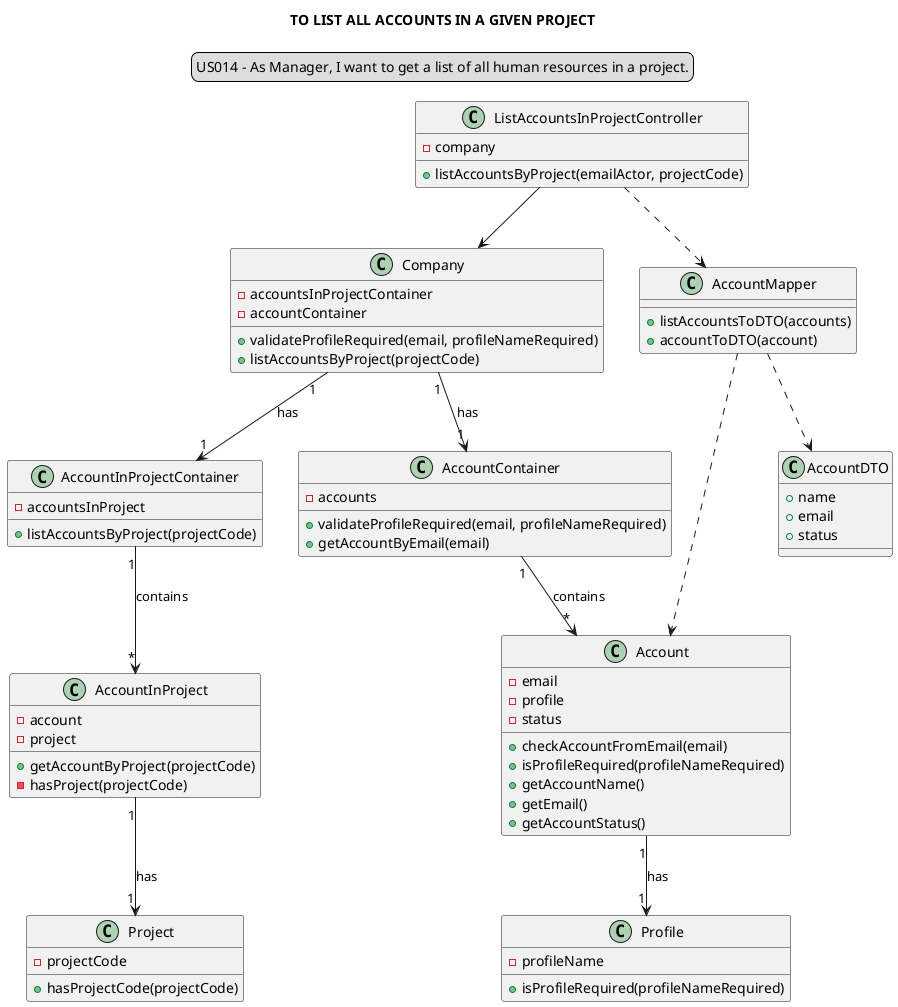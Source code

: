 @startuml
skinparam sequenceMessageAlign center
title TO LIST ALL ACCOUNTS IN A GIVEN PROJECT
legend top
US014 - As Manager, I want to get a list of all human resources in a project.
end legend
class "ListAccountsInProjectController" {
-company
+listAccountsByProject(emailActor, projectCode)
}

class "Company"{
-accountsInProjectContainer
-accountContainer
+validateProfileRequired(email, profileNameRequired)
+listAccountsByProject(projectCode)
}

class "AccountInProjectContainer"{
-accountsInProject
+listAccountsByProject(projectCode)
}

class "AccountInProject"{
-account
-project
+getAccountByProject(projectCode)
-hasProject(projectCode)
}

class "AccountContainer" {
-accounts
+validateProfileRequired(email, profileNameRequired)
+getAccountByEmail(email)
}

class "Account" {
-email
-profile
-status
+checkAccountFromEmail(email)
+isProfileRequired(profileNameRequired)
+getAccountName()
+getEmail()
+getAccountStatus()
}

class "Profile"{
-profileName
+isProfileRequired(profileNameRequired)
}

class "AccountMapper"{
+listAccountsToDTO(accounts)
+accountToDTO(account)
}

class "AccountDTO"{
+name
+email
+status
}

class "Project"{
-projectCode
+hasProjectCode(projectCode)
}

"ListAccountsInProjectController" --> "Company"
"ListAccountsInProjectController" ..> "AccountMapper"
"Company" "1"-->"1" "AccountInProjectContainer": has
"Company" "1" --> "1" "AccountContainer": has
"AccountContainer" "1" --> "*" "Account": contains
"Account" "1" --> "1""Profile": has
"AccountMapper" ..> "AccountDTO"
"AccountInProjectContainer" "1" --> "*" "AccountInProject": contains
"AccountMapper"..>"Account"
"AccountInProject" "1"-->"1" "Project": has
@enduml